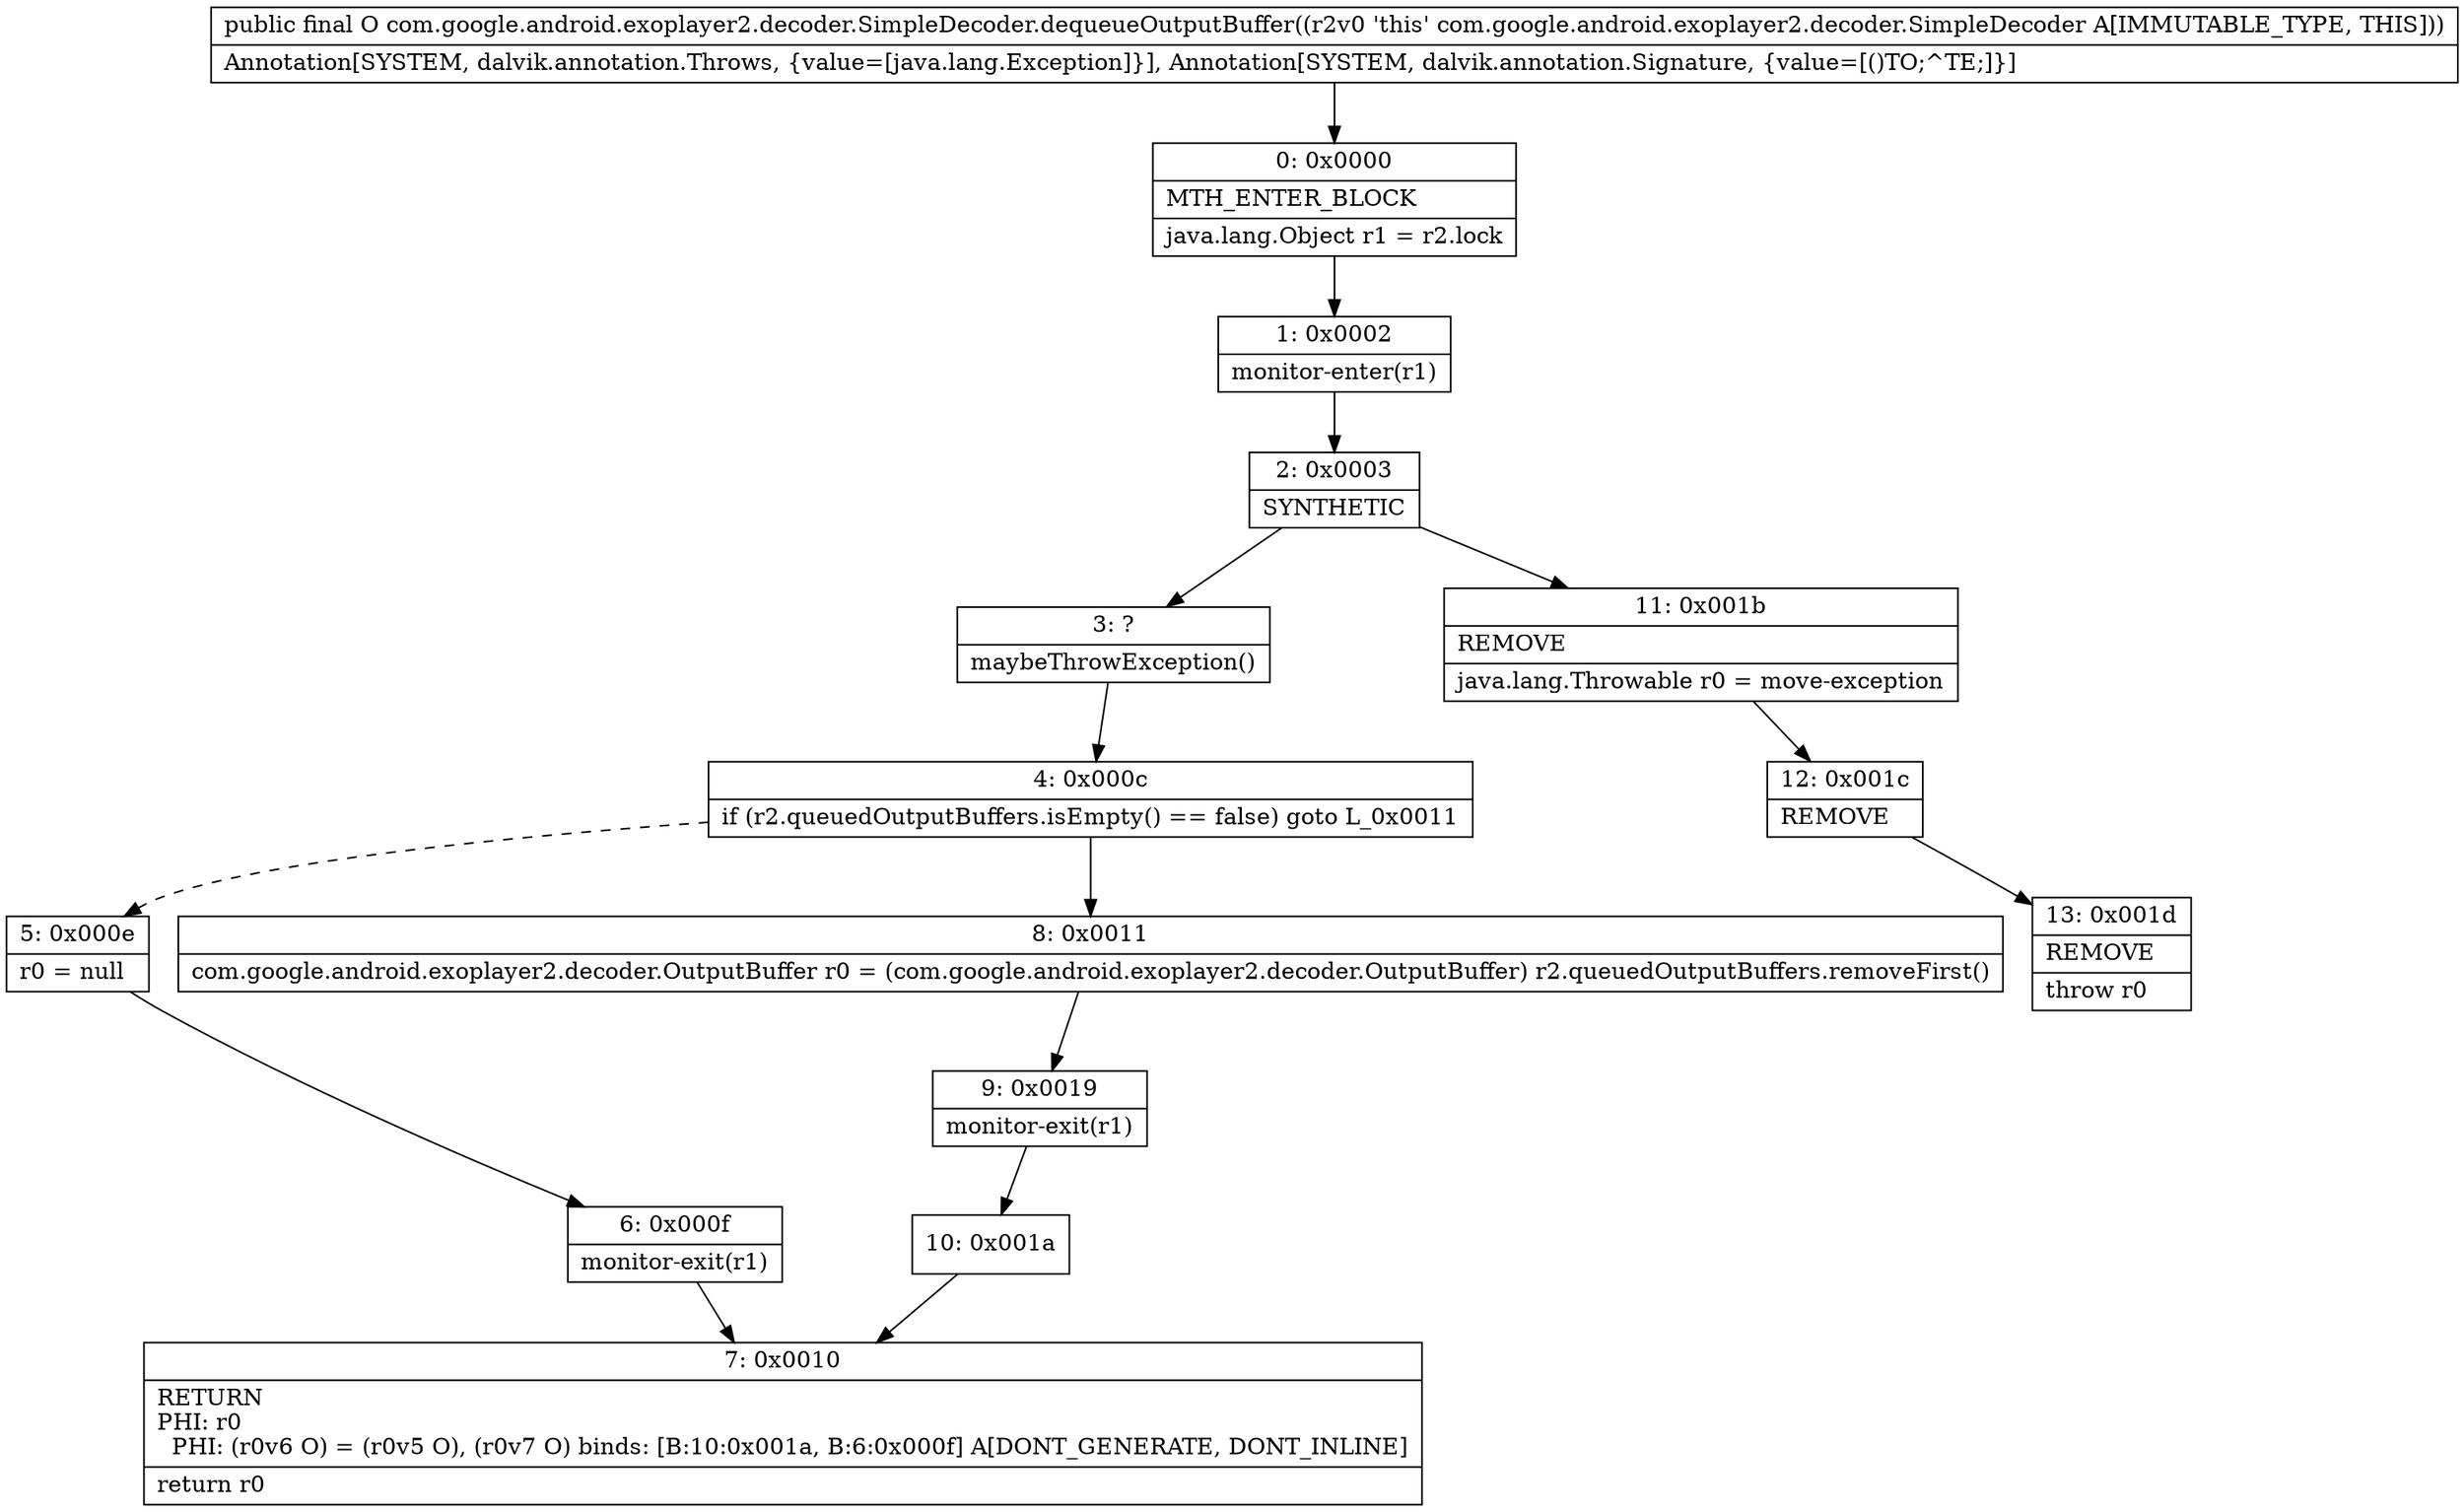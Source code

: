 digraph "CFG forcom.google.android.exoplayer2.decoder.SimpleDecoder.dequeueOutputBuffer()Lcom\/google\/android\/exoplayer2\/decoder\/OutputBuffer;" {
Node_0 [shape=record,label="{0\:\ 0x0000|MTH_ENTER_BLOCK\l|java.lang.Object r1 = r2.lock\l}"];
Node_1 [shape=record,label="{1\:\ 0x0002|monitor\-enter(r1)\l}"];
Node_2 [shape=record,label="{2\:\ 0x0003|SYNTHETIC\l}"];
Node_3 [shape=record,label="{3\:\ ?|maybeThrowException()\l}"];
Node_4 [shape=record,label="{4\:\ 0x000c|if (r2.queuedOutputBuffers.isEmpty() == false) goto L_0x0011\l}"];
Node_5 [shape=record,label="{5\:\ 0x000e|r0 = null\l}"];
Node_6 [shape=record,label="{6\:\ 0x000f|monitor\-exit(r1)\l}"];
Node_7 [shape=record,label="{7\:\ 0x0010|RETURN\lPHI: r0 \l  PHI: (r0v6 O) = (r0v5 O), (r0v7 O) binds: [B:10:0x001a, B:6:0x000f] A[DONT_GENERATE, DONT_INLINE]\l|return r0\l}"];
Node_8 [shape=record,label="{8\:\ 0x0011|com.google.android.exoplayer2.decoder.OutputBuffer r0 = (com.google.android.exoplayer2.decoder.OutputBuffer) r2.queuedOutputBuffers.removeFirst()\l}"];
Node_9 [shape=record,label="{9\:\ 0x0019|monitor\-exit(r1)\l}"];
Node_10 [shape=record,label="{10\:\ 0x001a}"];
Node_11 [shape=record,label="{11\:\ 0x001b|REMOVE\l|java.lang.Throwable r0 = move\-exception\l}"];
Node_12 [shape=record,label="{12\:\ 0x001c|REMOVE\l}"];
Node_13 [shape=record,label="{13\:\ 0x001d|REMOVE\l|throw r0\l}"];
MethodNode[shape=record,label="{public final O com.google.android.exoplayer2.decoder.SimpleDecoder.dequeueOutputBuffer((r2v0 'this' com.google.android.exoplayer2.decoder.SimpleDecoder A[IMMUTABLE_TYPE, THIS]))  | Annotation[SYSTEM, dalvik.annotation.Throws, \{value=[java.lang.Exception]\}], Annotation[SYSTEM, dalvik.annotation.Signature, \{value=[()TO;^TE;]\}]\l}"];
MethodNode -> Node_0;
Node_0 -> Node_1;
Node_1 -> Node_2;
Node_2 -> Node_3;
Node_2 -> Node_11;
Node_3 -> Node_4;
Node_4 -> Node_5[style=dashed];
Node_4 -> Node_8;
Node_5 -> Node_6;
Node_6 -> Node_7;
Node_8 -> Node_9;
Node_9 -> Node_10;
Node_10 -> Node_7;
Node_11 -> Node_12;
Node_12 -> Node_13;
}

